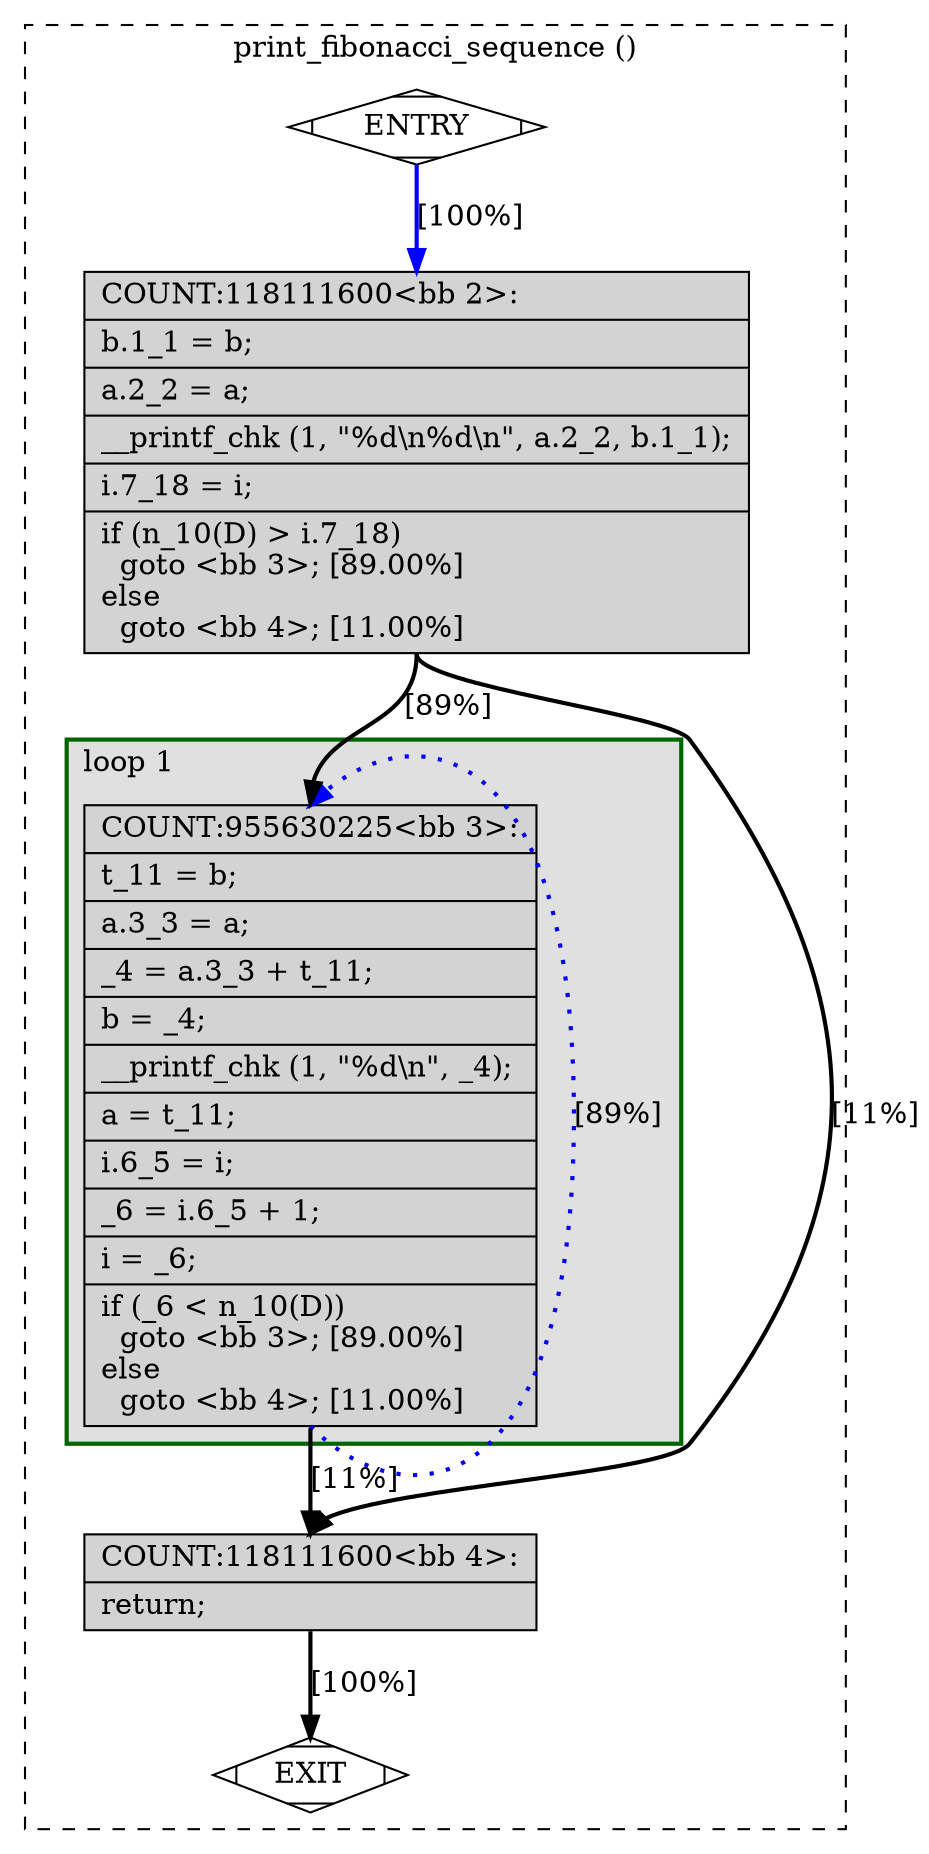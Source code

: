 digraph "a-main1.c.176t.loopdone" {
overlap=false;
subgraph "cluster_print_fibonacci_sequence" {
	style="dashed";
	color="black";
	label="print_fibonacci_sequence ()";
	subgraph cluster_24_1 {
	style="filled";
	color="darkgreen";
	fillcolor="grey88";
	label="loop 1";
	labeljust=l;
	penwidth=2;
	fn_24_basic_block_3 [shape=record,style=filled,fillcolor=lightgrey,label="{COUNT:955630225\<bb\ 3\>:\l\
|t_11\ =\ b;\l\
|a.3_3\ =\ a;\l\
|_4\ =\ a.3_3\ +\ t_11;\l\
|b\ =\ _4;\l\
|__printf_chk\ (1,\ \"%d\\n\",\ _4);\l\
|a\ =\ t_11;\l\
|i.6_5\ =\ i;\l\
|_6\ =\ i.6_5\ +\ 1;\l\
|i\ =\ _6;\l\
|if\ (_6\ \<\ n_10(D))\l\
\ \ goto\ \<bb\ 3\>;\ [89.00%]\l\
else\l\
\ \ goto\ \<bb\ 4\>;\ [11.00%]\l\
}"];

	}
	fn_24_basic_block_0 [shape=Mdiamond,style=filled,fillcolor=white,label="ENTRY"];

	fn_24_basic_block_1 [shape=Mdiamond,style=filled,fillcolor=white,label="EXIT"];

	fn_24_basic_block_2 [shape=record,style=filled,fillcolor=lightgrey,label="{COUNT:118111600\<bb\ 2\>:\l\
|b.1_1\ =\ b;\l\
|a.2_2\ =\ a;\l\
|__printf_chk\ (1,\ \"%d\\n%d\\n\",\ a.2_2,\ b.1_1);\l\
|i.7_18\ =\ i;\l\
|if\ (n_10(D)\ \>\ i.7_18)\l\
\ \ goto\ \<bb\ 3\>;\ [89.00%]\l\
else\l\
\ \ goto\ \<bb\ 4\>;\ [11.00%]\l\
}"];

	fn_24_basic_block_4 [shape=record,style=filled,fillcolor=lightgrey,label="{COUNT:118111600\<bb\ 4\>:\l\
|return;\l\
}"];

	fn_24_basic_block_0:s -> fn_24_basic_block_2:n [style="solid,bold",color=blue,weight=100,constraint=true,label="[100%]"];
	fn_24_basic_block_2:s -> fn_24_basic_block_3:n [style="solid,bold",color=black,weight=10,constraint=true,label="[89%]"];
	fn_24_basic_block_2:s -> fn_24_basic_block_4:n [style="solid,bold",color=black,weight=10,constraint=true,label="[11%]"];
	fn_24_basic_block_3:s -> fn_24_basic_block_3:n [style="dotted,bold",color=blue,weight=10,constraint=false,label="[89%]"];
	fn_24_basic_block_3:s -> fn_24_basic_block_4:n [style="solid,bold",color=black,weight=10,constraint=true,label="[11%]"];
	fn_24_basic_block_4:s -> fn_24_basic_block_1:n [style="solid,bold",color=black,weight=10,constraint=true,label="[100%]"];
	fn_24_basic_block_0:s -> fn_24_basic_block_1:n [style="invis",constraint=true];
}
}
